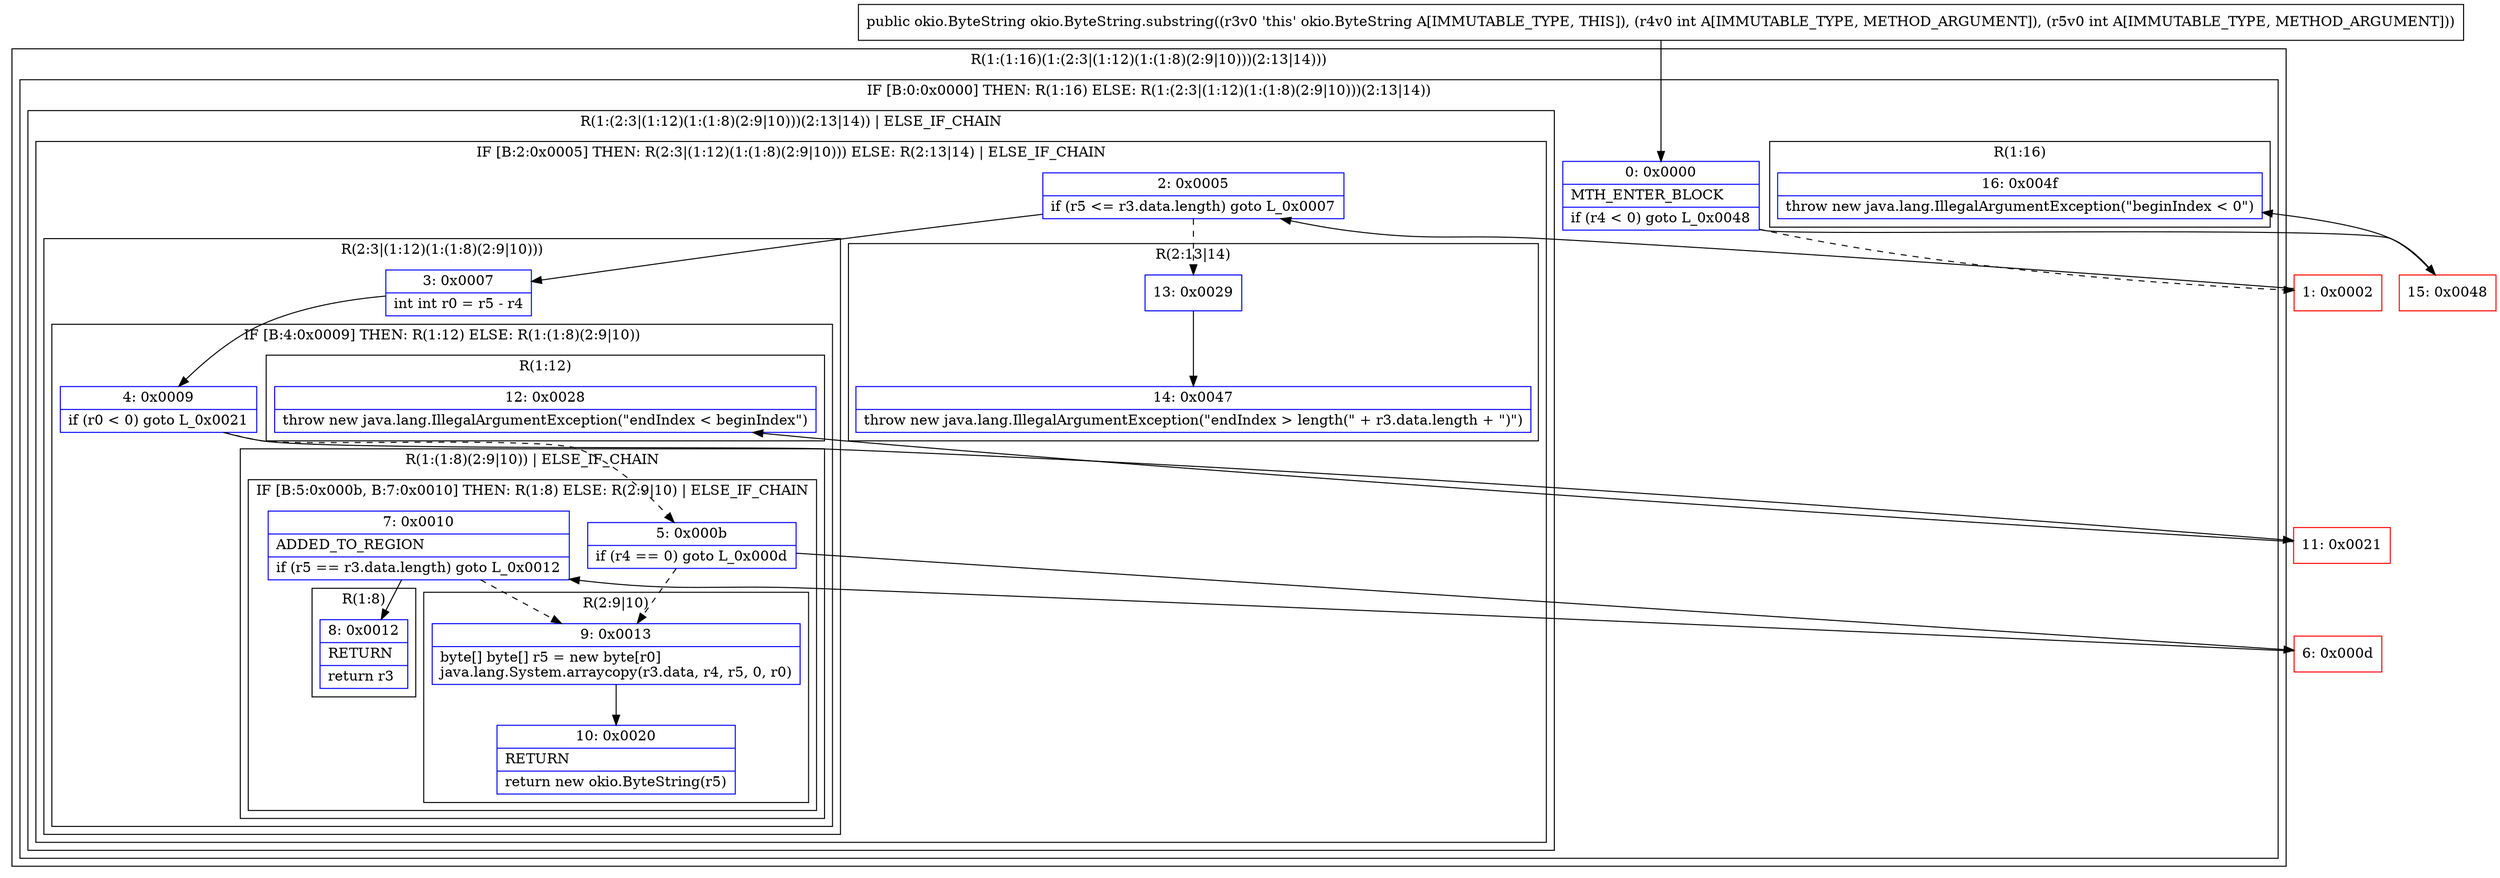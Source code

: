 digraph "CFG forokio.ByteString.substring(II)Lokio\/ByteString;" {
subgraph cluster_Region_1157933496 {
label = "R(1:(1:16)(1:(2:3|(1:12)(1:(1:8)(2:9|10)))(2:13|14)))";
node [shape=record,color=blue];
subgraph cluster_IfRegion_233941145 {
label = "IF [B:0:0x0000] THEN: R(1:16) ELSE: R(1:(2:3|(1:12)(1:(1:8)(2:9|10)))(2:13|14))";
node [shape=record,color=blue];
Node_0 [shape=record,label="{0\:\ 0x0000|MTH_ENTER_BLOCK\l|if (r4 \< 0) goto L_0x0048\l}"];
subgraph cluster_Region_688245921 {
label = "R(1:16)";
node [shape=record,color=blue];
Node_16 [shape=record,label="{16\:\ 0x004f|throw new java.lang.IllegalArgumentException(\"beginIndex \< 0\")\l}"];
}
subgraph cluster_Region_1864947469 {
label = "R(1:(2:3|(1:12)(1:(1:8)(2:9|10)))(2:13|14)) | ELSE_IF_CHAIN\l";
node [shape=record,color=blue];
subgraph cluster_IfRegion_251783737 {
label = "IF [B:2:0x0005] THEN: R(2:3|(1:12)(1:(1:8)(2:9|10))) ELSE: R(2:13|14) | ELSE_IF_CHAIN\l";
node [shape=record,color=blue];
Node_2 [shape=record,label="{2\:\ 0x0005|if (r5 \<= r3.data.length) goto L_0x0007\l}"];
subgraph cluster_Region_1055595308 {
label = "R(2:3|(1:12)(1:(1:8)(2:9|10)))";
node [shape=record,color=blue];
Node_3 [shape=record,label="{3\:\ 0x0007|int int r0 = r5 \- r4\l}"];
subgraph cluster_IfRegion_1889642534 {
label = "IF [B:4:0x0009] THEN: R(1:12) ELSE: R(1:(1:8)(2:9|10))";
node [shape=record,color=blue];
Node_4 [shape=record,label="{4\:\ 0x0009|if (r0 \< 0) goto L_0x0021\l}"];
subgraph cluster_Region_263466528 {
label = "R(1:12)";
node [shape=record,color=blue];
Node_12 [shape=record,label="{12\:\ 0x0028|throw new java.lang.IllegalArgumentException(\"endIndex \< beginIndex\")\l}"];
}
subgraph cluster_Region_148085683 {
label = "R(1:(1:8)(2:9|10)) | ELSE_IF_CHAIN\l";
node [shape=record,color=blue];
subgraph cluster_IfRegion_569025819 {
label = "IF [B:5:0x000b, B:7:0x0010] THEN: R(1:8) ELSE: R(2:9|10) | ELSE_IF_CHAIN\l";
node [shape=record,color=blue];
Node_5 [shape=record,label="{5\:\ 0x000b|if (r4 == 0) goto L_0x000d\l}"];
Node_7 [shape=record,label="{7\:\ 0x0010|ADDED_TO_REGION\l|if (r5 == r3.data.length) goto L_0x0012\l}"];
subgraph cluster_Region_557503293 {
label = "R(1:8)";
node [shape=record,color=blue];
Node_8 [shape=record,label="{8\:\ 0x0012|RETURN\l|return r3\l}"];
}
subgraph cluster_Region_2133770816 {
label = "R(2:9|10)";
node [shape=record,color=blue];
Node_9 [shape=record,label="{9\:\ 0x0013|byte[] byte[] r5 = new byte[r0]\ljava.lang.System.arraycopy(r3.data, r4, r5, 0, r0)\l}"];
Node_10 [shape=record,label="{10\:\ 0x0020|RETURN\l|return new okio.ByteString(r5)\l}"];
}
}
}
}
}
subgraph cluster_Region_265366548 {
label = "R(2:13|14)";
node [shape=record,color=blue];
Node_13 [shape=record,label="{13\:\ 0x0029}"];
Node_14 [shape=record,label="{14\:\ 0x0047|throw new java.lang.IllegalArgumentException(\"endIndex \> length(\" + r3.data.length + \")\")\l}"];
}
}
}
}
}
Node_1 [shape=record,color=red,label="{1\:\ 0x0002}"];
Node_6 [shape=record,color=red,label="{6\:\ 0x000d}"];
Node_11 [shape=record,color=red,label="{11\:\ 0x0021}"];
Node_15 [shape=record,color=red,label="{15\:\ 0x0048}"];
MethodNode[shape=record,label="{public okio.ByteString okio.ByteString.substring((r3v0 'this' okio.ByteString A[IMMUTABLE_TYPE, THIS]), (r4v0 int A[IMMUTABLE_TYPE, METHOD_ARGUMENT]), (r5v0 int A[IMMUTABLE_TYPE, METHOD_ARGUMENT])) }"];
MethodNode -> Node_0;
Node_0 -> Node_1[style=dashed];
Node_0 -> Node_15;
Node_2 -> Node_3;
Node_2 -> Node_13[style=dashed];
Node_3 -> Node_4;
Node_4 -> Node_5[style=dashed];
Node_4 -> Node_11;
Node_5 -> Node_6;
Node_5 -> Node_9[style=dashed];
Node_7 -> Node_8;
Node_7 -> Node_9[style=dashed];
Node_9 -> Node_10;
Node_13 -> Node_14;
Node_1 -> Node_2;
Node_6 -> Node_7;
Node_11 -> Node_12;
Node_15 -> Node_16;
}

